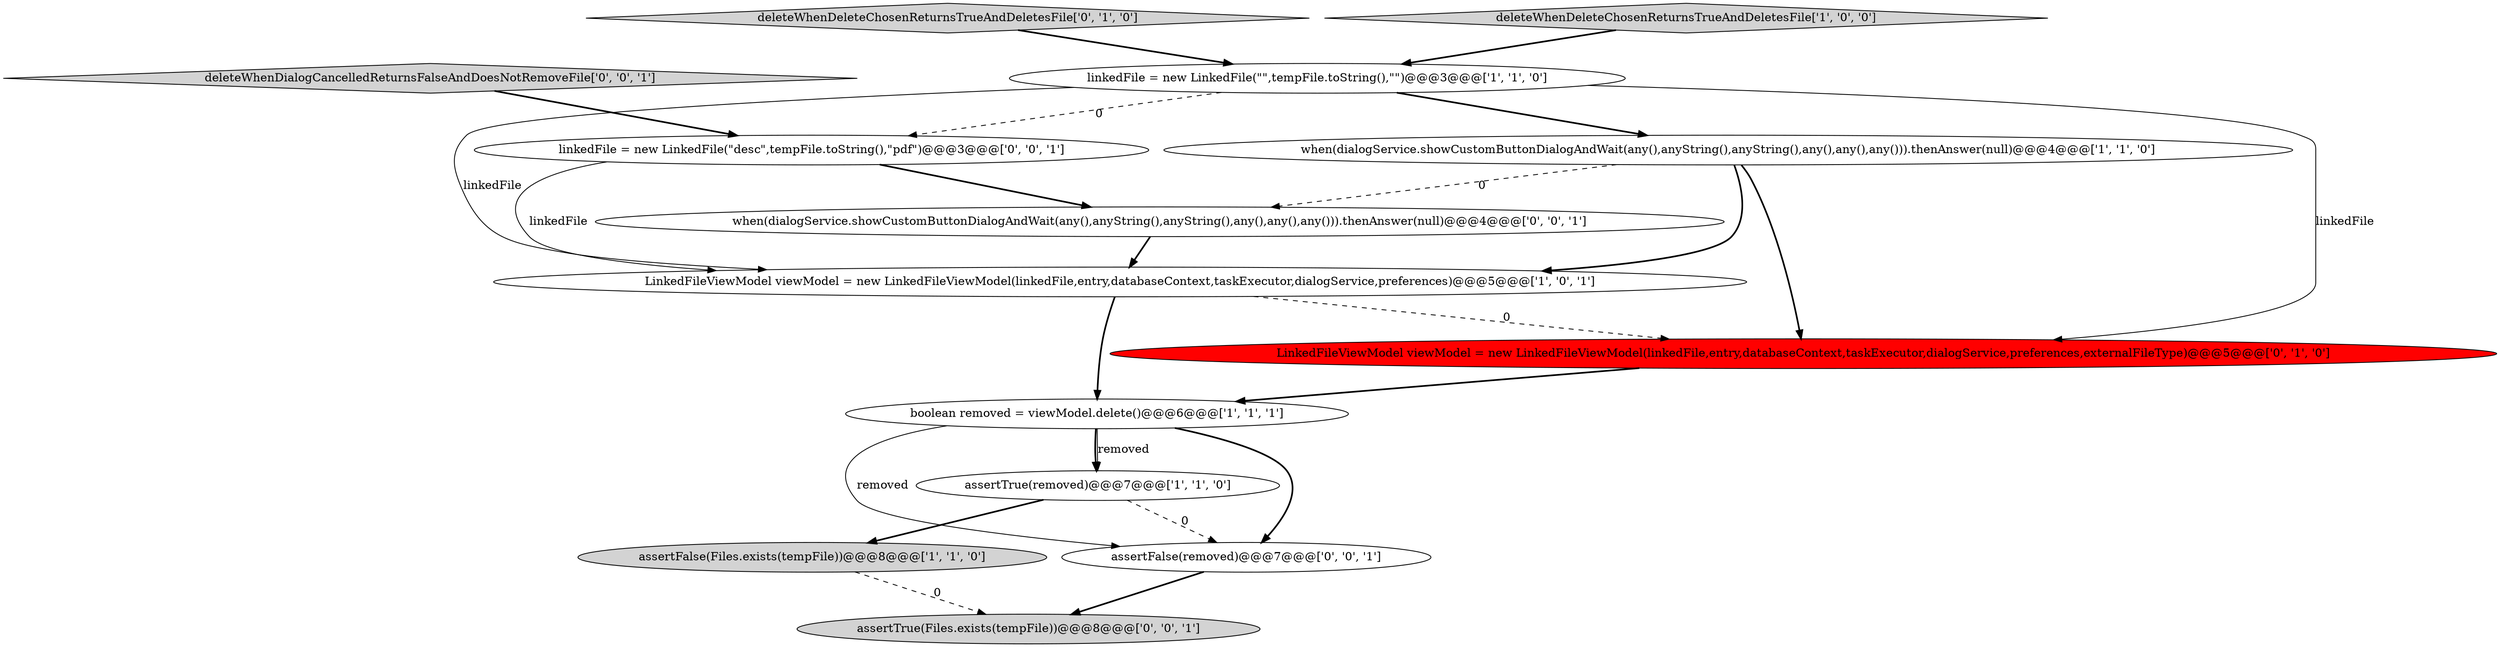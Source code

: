 digraph {
2 [style = filled, label = "when(dialogService.showCustomButtonDialogAndWait(any(),anyString(),anyString(),any(),any(),any())).thenAnswer(null)@@@4@@@['1', '1', '0']", fillcolor = white, shape = ellipse image = "AAA0AAABBB1BBB"];
10 [style = filled, label = "assertTrue(Files.exists(tempFile))@@@8@@@['0', '0', '1']", fillcolor = lightgray, shape = ellipse image = "AAA0AAABBB3BBB"];
11 [style = filled, label = "when(dialogService.showCustomButtonDialogAndWait(any(),anyString(),anyString(),any(),any(),any())).thenAnswer(null)@@@4@@@['0', '0', '1']", fillcolor = white, shape = ellipse image = "AAA0AAABBB3BBB"];
6 [style = filled, label = "linkedFile = new LinkedFile(\"\",tempFile.toString(),\"\")@@@3@@@['1', '1', '0']", fillcolor = white, shape = ellipse image = "AAA0AAABBB1BBB"];
1 [style = filled, label = "assertFalse(Files.exists(tempFile))@@@8@@@['1', '1', '0']", fillcolor = lightgray, shape = ellipse image = "AAA0AAABBB1BBB"];
0 [style = filled, label = "assertTrue(removed)@@@7@@@['1', '1', '0']", fillcolor = white, shape = ellipse image = "AAA0AAABBB1BBB"];
13 [style = filled, label = "assertFalse(removed)@@@7@@@['0', '0', '1']", fillcolor = white, shape = ellipse image = "AAA0AAABBB3BBB"];
8 [style = filled, label = "deleteWhenDeleteChosenReturnsTrueAndDeletesFile['0', '1', '0']", fillcolor = lightgray, shape = diamond image = "AAA0AAABBB2BBB"];
9 [style = filled, label = "linkedFile = new LinkedFile(\"desc\",tempFile.toString(),\"pdf\")@@@3@@@['0', '0', '1']", fillcolor = white, shape = ellipse image = "AAA0AAABBB3BBB"];
12 [style = filled, label = "deleteWhenDialogCancelledReturnsFalseAndDoesNotRemoveFile['0', '0', '1']", fillcolor = lightgray, shape = diamond image = "AAA0AAABBB3BBB"];
5 [style = filled, label = "boolean removed = viewModel.delete()@@@6@@@['1', '1', '1']", fillcolor = white, shape = ellipse image = "AAA0AAABBB1BBB"];
4 [style = filled, label = "deleteWhenDeleteChosenReturnsTrueAndDeletesFile['1', '0', '0']", fillcolor = lightgray, shape = diamond image = "AAA0AAABBB1BBB"];
7 [style = filled, label = "LinkedFileViewModel viewModel = new LinkedFileViewModel(linkedFile,entry,databaseContext,taskExecutor,dialogService,preferences,externalFileType)@@@5@@@['0', '1', '0']", fillcolor = red, shape = ellipse image = "AAA1AAABBB2BBB"];
3 [style = filled, label = "LinkedFileViewModel viewModel = new LinkedFileViewModel(linkedFile,entry,databaseContext,taskExecutor,dialogService,preferences)@@@5@@@['1', '0', '1']", fillcolor = white, shape = ellipse image = "AAA0AAABBB1BBB"];
13->10 [style = bold, label=""];
5->13 [style = solid, label="removed"];
9->11 [style = bold, label=""];
4->6 [style = bold, label=""];
3->7 [style = dashed, label="0"];
6->7 [style = solid, label="linkedFile"];
2->3 [style = bold, label=""];
6->9 [style = dashed, label="0"];
8->6 [style = bold, label=""];
1->10 [style = dashed, label="0"];
12->9 [style = bold, label=""];
6->2 [style = bold, label=""];
3->5 [style = bold, label=""];
7->5 [style = bold, label=""];
5->0 [style = bold, label=""];
11->3 [style = bold, label=""];
0->1 [style = bold, label=""];
6->3 [style = solid, label="linkedFile"];
5->13 [style = bold, label=""];
0->13 [style = dashed, label="0"];
9->3 [style = solid, label="linkedFile"];
2->11 [style = dashed, label="0"];
5->0 [style = solid, label="removed"];
2->7 [style = bold, label=""];
}
